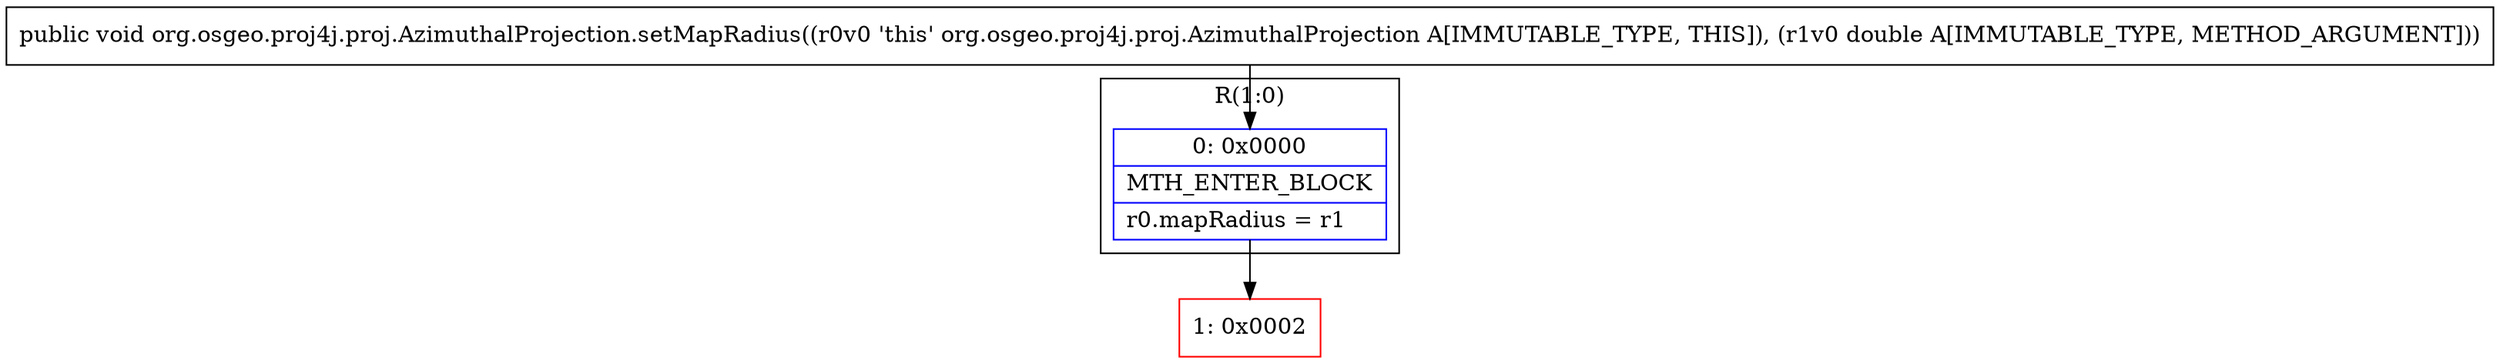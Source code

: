 digraph "CFG fororg.osgeo.proj4j.proj.AzimuthalProjection.setMapRadius(D)V" {
subgraph cluster_Region_968972759 {
label = "R(1:0)";
node [shape=record,color=blue];
Node_0 [shape=record,label="{0\:\ 0x0000|MTH_ENTER_BLOCK\l|r0.mapRadius = r1\l}"];
}
Node_1 [shape=record,color=red,label="{1\:\ 0x0002}"];
MethodNode[shape=record,label="{public void org.osgeo.proj4j.proj.AzimuthalProjection.setMapRadius((r0v0 'this' org.osgeo.proj4j.proj.AzimuthalProjection A[IMMUTABLE_TYPE, THIS]), (r1v0 double A[IMMUTABLE_TYPE, METHOD_ARGUMENT])) }"];
MethodNode -> Node_0;
Node_0 -> Node_1;
}

